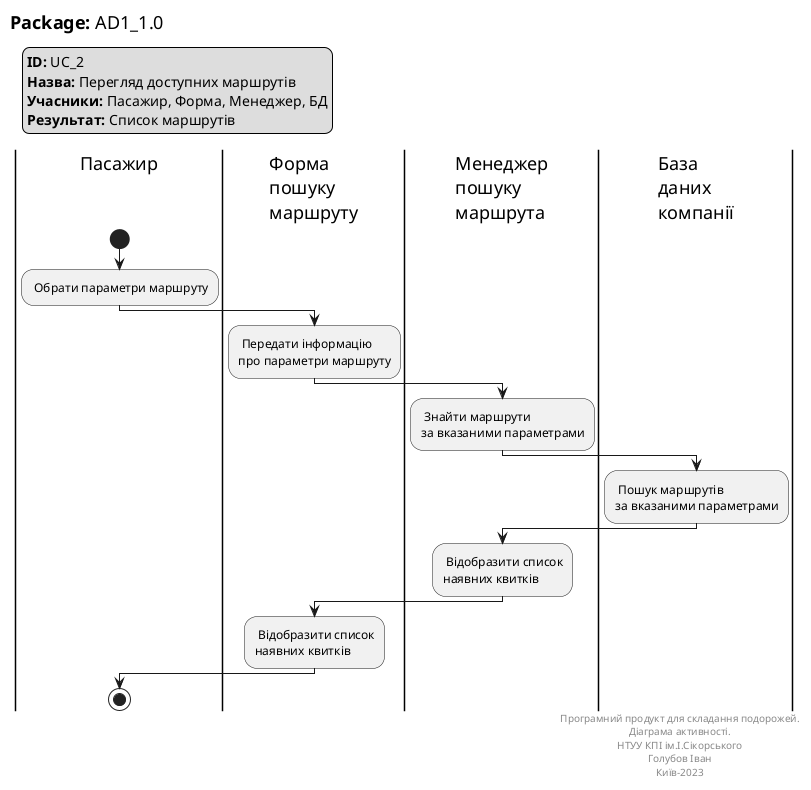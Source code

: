 @startuml AD1_1.0
skinparam maxMessageSize 100
left header
    <font color=000 size=18><b>Package:</b> AD1_1.0
end header

legend top left
    <b>ID:</b> UC_2
    <b>Назва:</b> Перегляд доступних маршрутів
    <b>Учасники:</b> Пасажир, Форма, Менеджер, БД
    <b>Результат:</b> Список маршрутiв
endlegend

|Пасажир|
start
: Обрати параметри маршруту;

|Форма\nпошуку\nмаршруту|
: Передати iнформацiю\nпро параметри маршруту;

|Менеджер\nпошуку\nмаршрута|
: Знайти маршрути\nза вказаними параметрами;

|База\nданих\nкомпанiї|
: Пошук маршрутiв\nза вказаними параметрами;

|Менеджер\nпошуку\nмаршрута|
: Вiдобразити список\nнаявних квиткiв;

|Форма\nпошуку\nмаршруту|
: Вiдобразити список\nнаявних квиткiв;

|Пасажир|
stop;

right footer
    Програмний продукт для складання подорожей.
    Дiаграма активностi.
    НТУУ КПІ ім.І.Сікорського
    Голубов Iван
    Київ-2023
end footer
@enduml